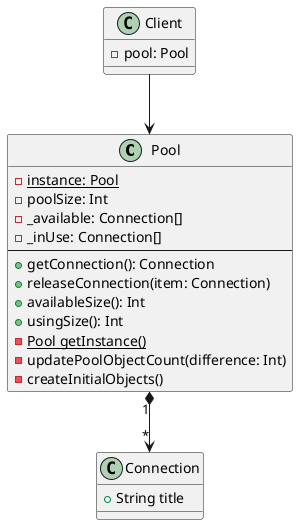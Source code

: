 @startuml

class Pool {
    - {static} instance: Pool
    - poolSize: Int
    - _available: Connection[]
    - _inUse: Connection[]
    ----
    +getConnection(): Connection
    +releaseConnection(item: Connection)
    +availableSize(): Int
    +usingSize(): Int
    -{static} Pool getInstance()
    -updatePoolObjectCount(difference: Int)
    -createInitialObjects()
}
class Connection {
  + String title
}

class Client {
    - pool: Pool
}

Pool "1" *-down-> "*" Connection
Client -down-> Pool
@enduml